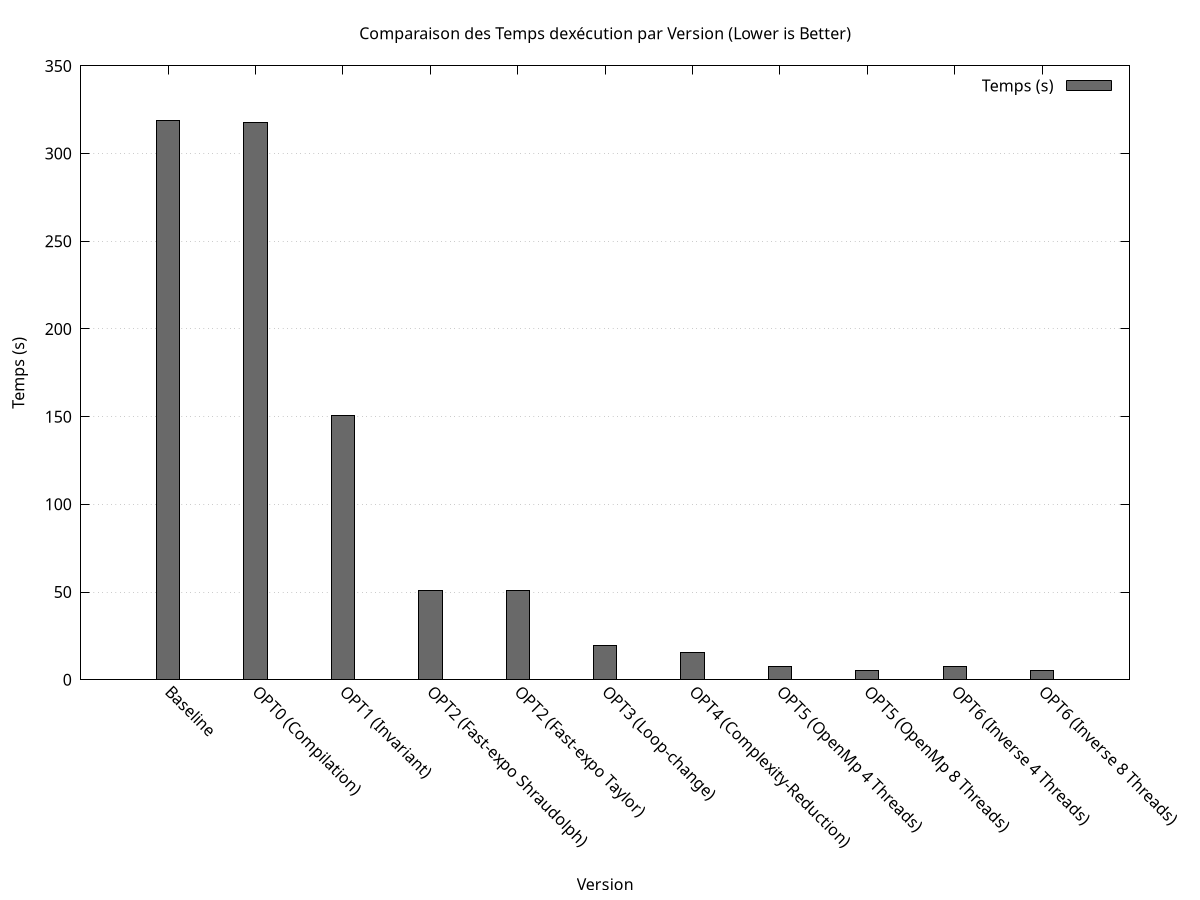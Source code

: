 set terminal pngcairo enhanced font 'Arial,12' size 800,600
set output 'execution_times.png'

set style data histograms
set style fill solid border -1
set boxwidth 0.8
set grid ytics

set ylabel 'Temps (s)'
set xlabel 'Version'
set xtics rotate by -45
set title 'Comparaison des Temps dexécution par Version (Lower is Better)'

set datafile separator "\t"

$DATA << EOD
Baseline	318.83
OPT0 (Compilation)	317.56
OPT1 (Invariant)	150.89
OPT2 (Fast-expo Shraudolph)	51.11
OPT2 (Fast-expo Taylor)	50.96
OPT3 (Loop-change)	19.50
OPT4 (Complexity-Reduction)	15.56
OPT5 (OpenMp 4 Threads)	7.58
OPT5 (OpenMp 8 Threads)	5.33
OPT6 (Inverse 4 Threads)	7.46
OPT6 (Inverse 8 Threads)	5.30
EOD

plot $DATA using 2:xtic(1) title 'Temps (s) ' linecolor rgb '#696969'
